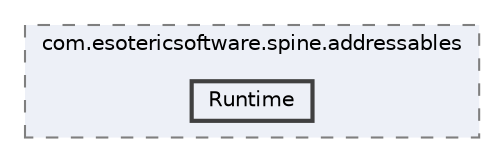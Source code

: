 digraph "external/spine-runtimes/spine-unity/Modules/com.esotericsoftware.spine.addressables/Runtime"
{
 // LATEX_PDF_SIZE
  bgcolor="transparent";
  edge [fontname=Helvetica,fontsize=10,labelfontname=Helvetica,labelfontsize=10];
  node [fontname=Helvetica,fontsize=10,shape=box,height=0.2,width=0.4];
  compound=true
  subgraph clusterdir_d2958247703337ec5c0505dede950737 {
    graph [ bgcolor="#edf0f7", pencolor="grey50", label="com.esotericsoftware.spine.addressables", fontname=Helvetica,fontsize=10 style="filled,dashed", URL="dir_d2958247703337ec5c0505dede950737.html",tooltip=""]
  dir_487825296e22864320e08a62a2f3dd19 [label="Runtime", fillcolor="#edf0f7", color="grey25", style="filled,bold", URL="dir_487825296e22864320e08a62a2f3dd19.html",tooltip=""];
  }
}
